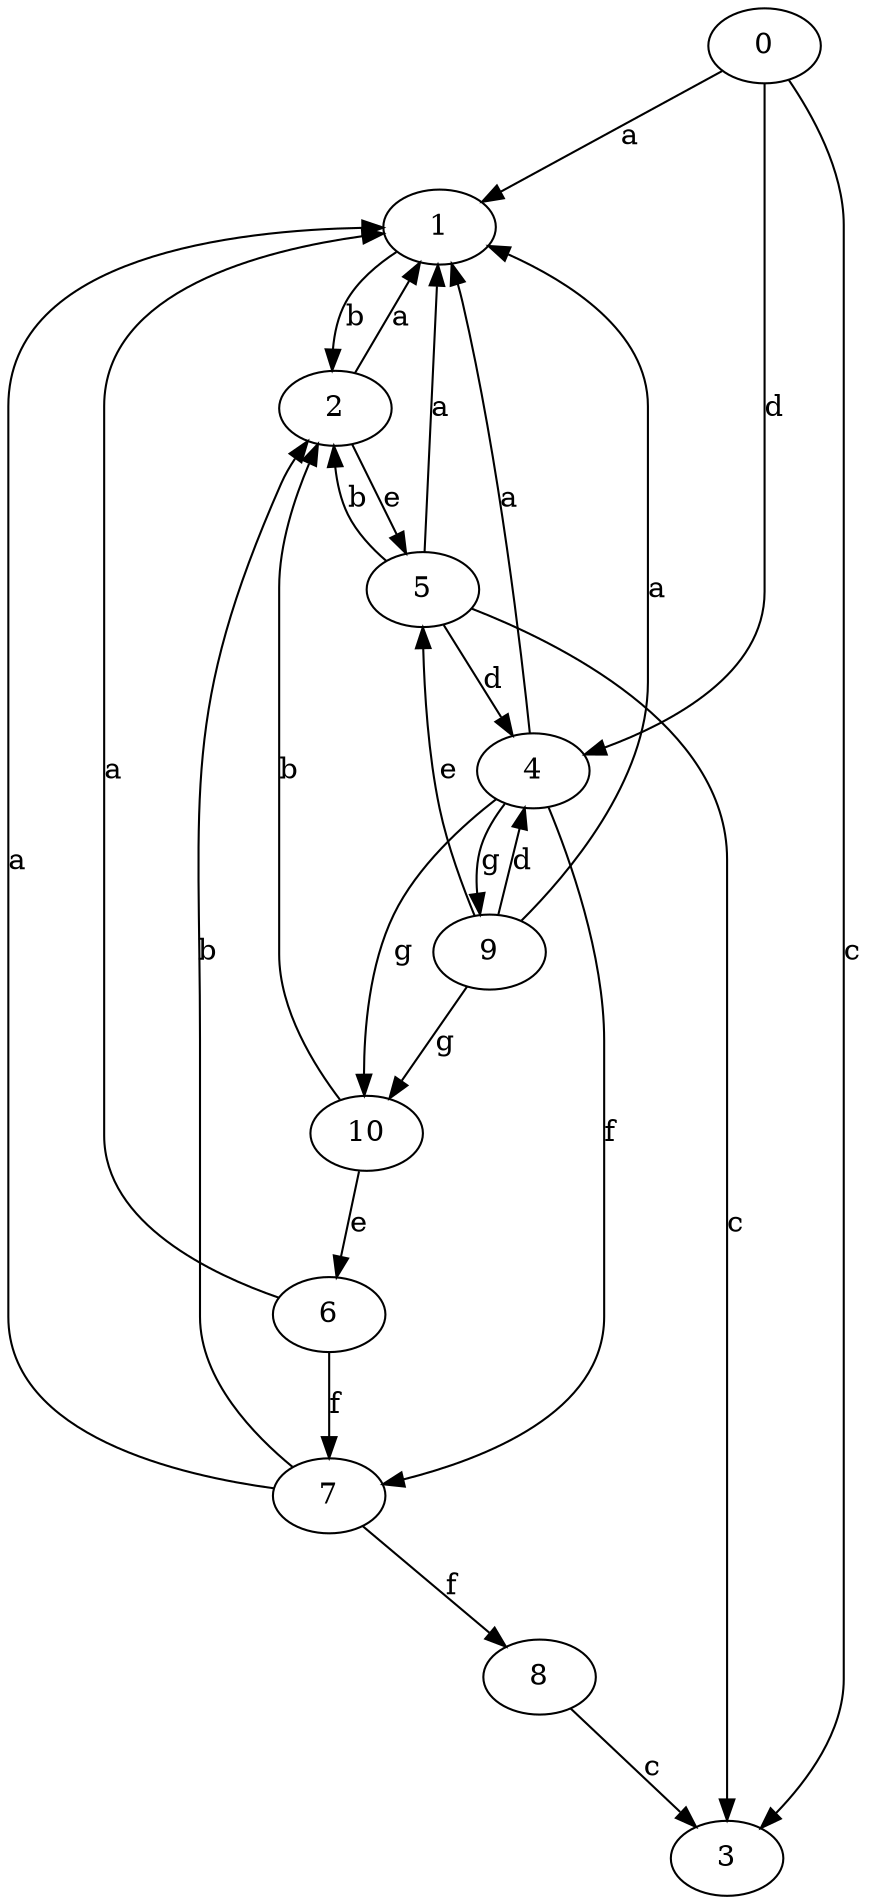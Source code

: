strict digraph  {
1;
0;
2;
3;
4;
5;
6;
7;
8;
9;
10;
1 -> 2  [label=b];
0 -> 1  [label=a];
0 -> 3  [label=c];
0 -> 4  [label=d];
2 -> 1  [label=a];
2 -> 5  [label=e];
4 -> 1  [label=a];
4 -> 7  [label=f];
4 -> 9  [label=g];
4 -> 10  [label=g];
5 -> 1  [label=a];
5 -> 2  [label=b];
5 -> 3  [label=c];
5 -> 4  [label=d];
6 -> 1  [label=a];
6 -> 7  [label=f];
7 -> 1  [label=a];
7 -> 2  [label=b];
7 -> 8  [label=f];
8 -> 3  [label=c];
9 -> 1  [label=a];
9 -> 4  [label=d];
9 -> 5  [label=e];
9 -> 10  [label=g];
10 -> 2  [label=b];
10 -> 6  [label=e];
}
